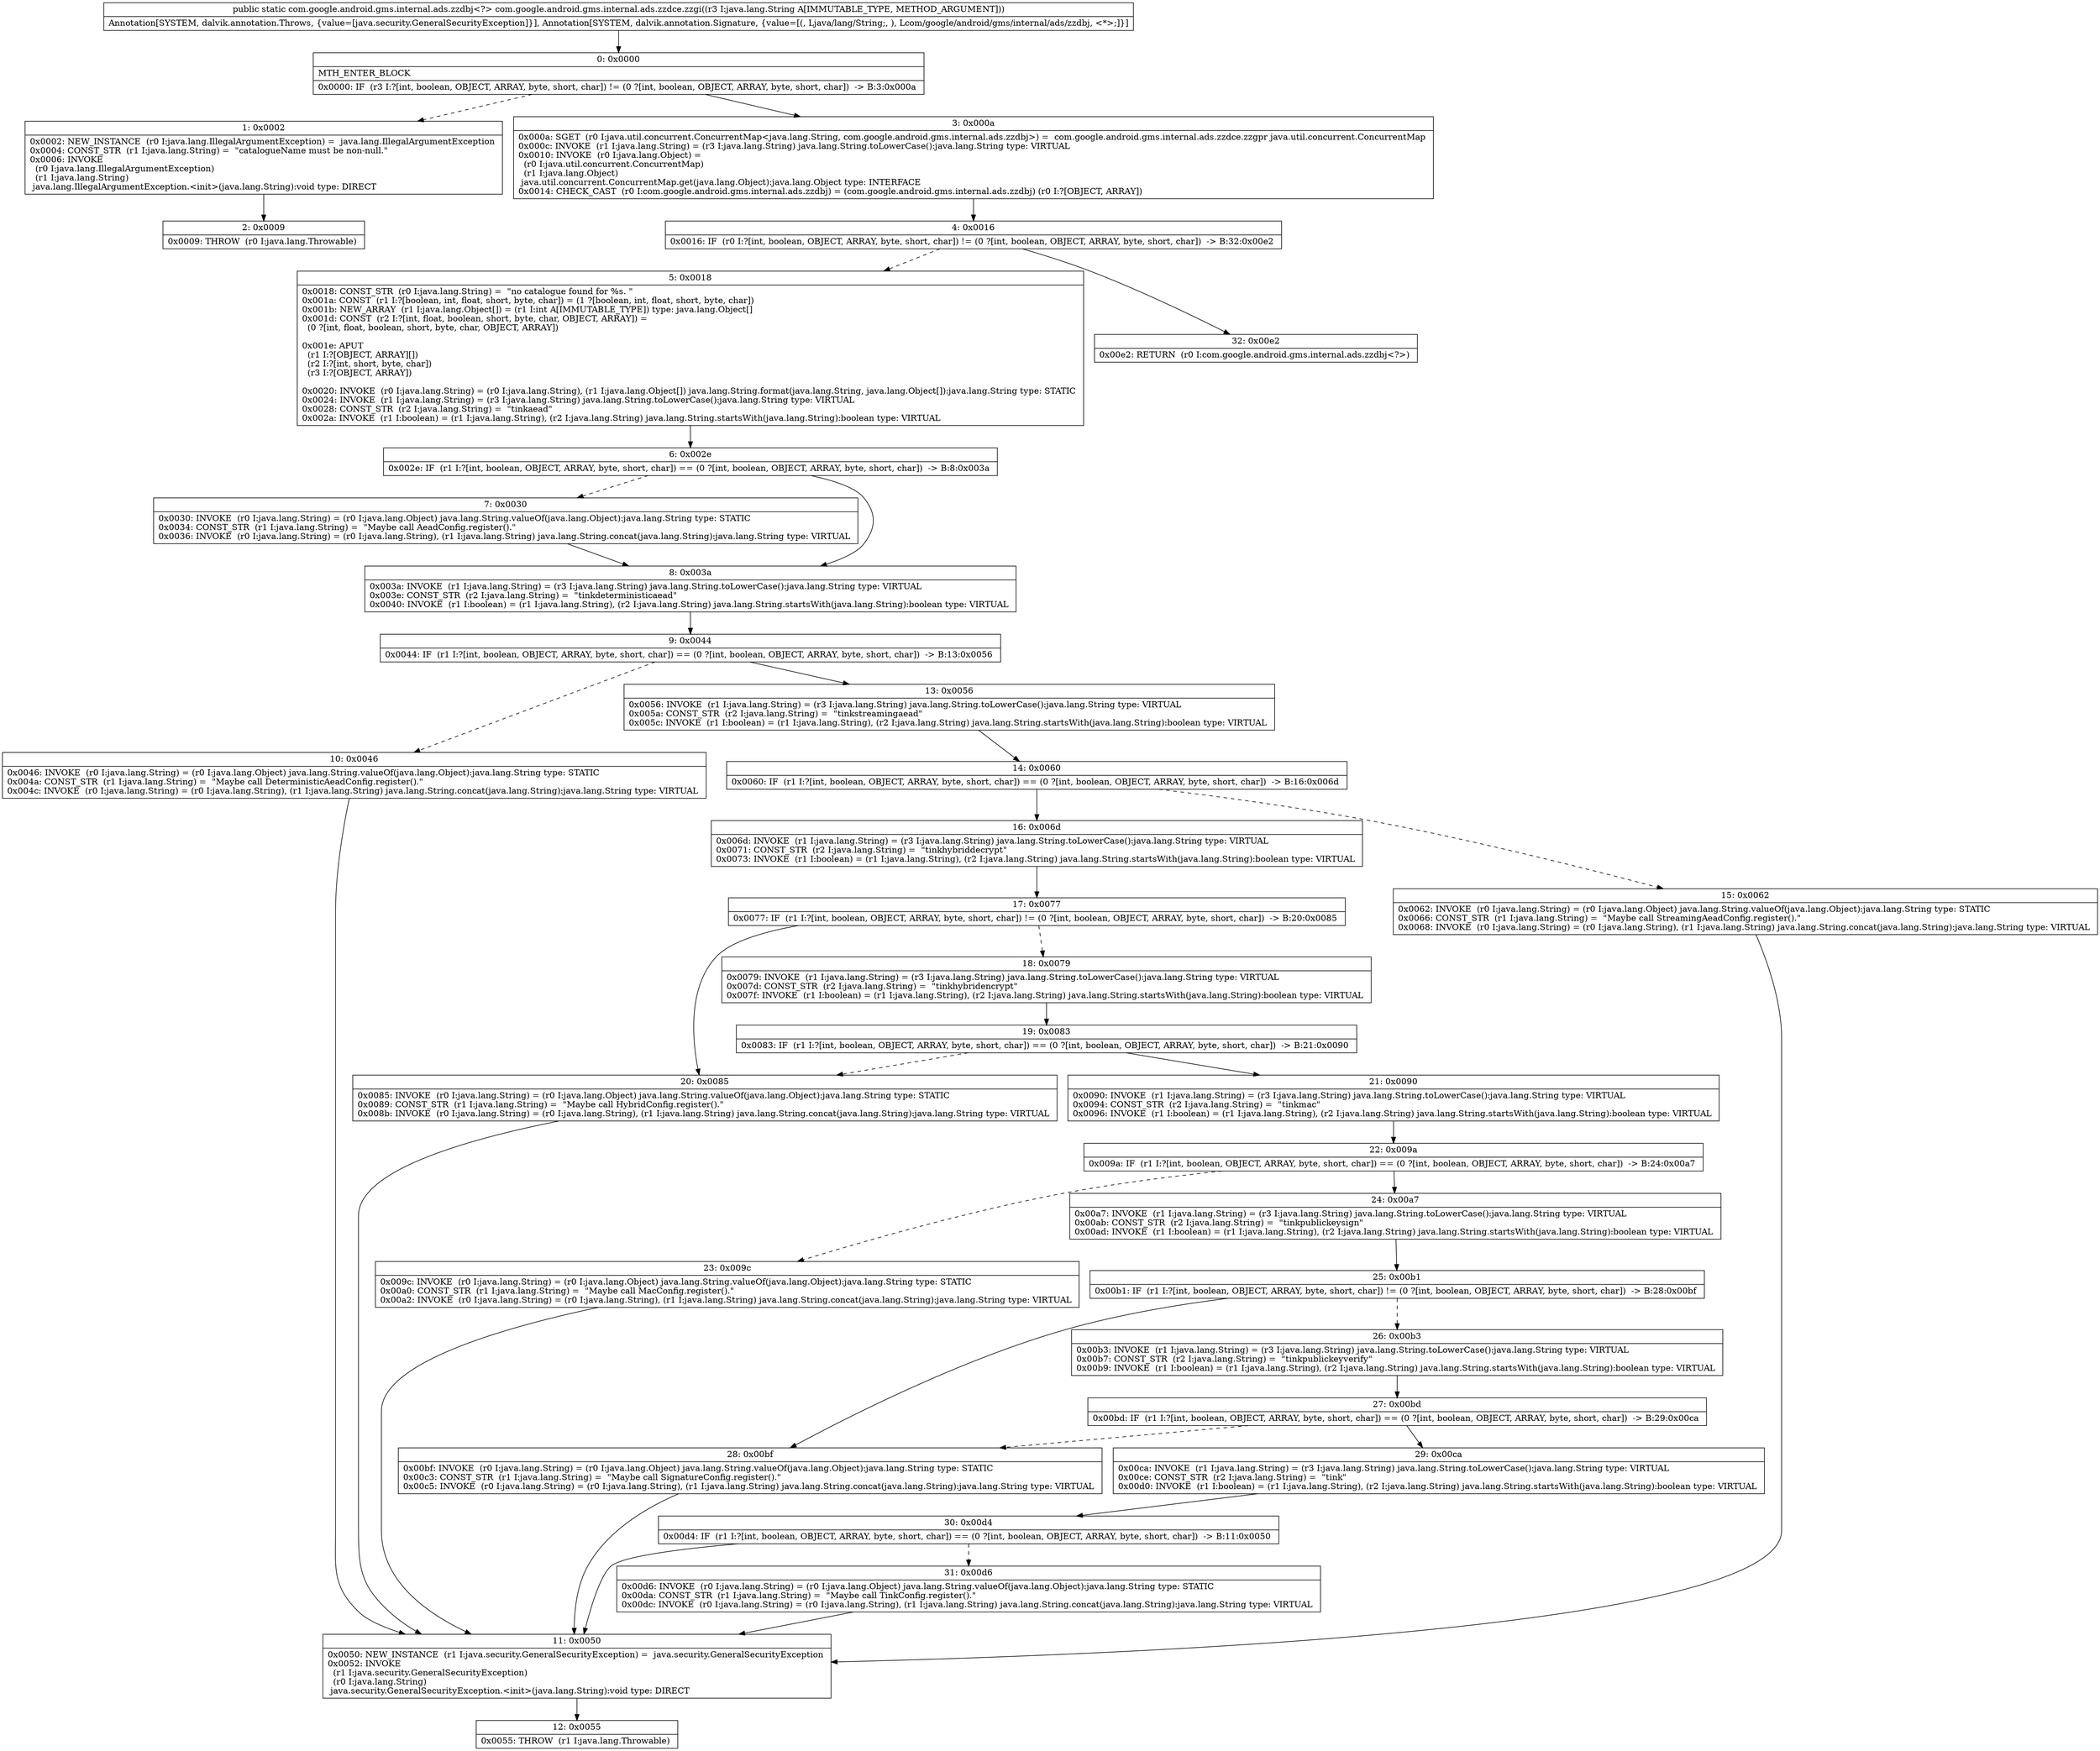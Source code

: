 digraph "CFG forcom.google.android.gms.internal.ads.zzdce.zzgi(Ljava\/lang\/String;)Lcom\/google\/android\/gms\/internal\/ads\/zzdbj;" {
Node_0 [shape=record,label="{0\:\ 0x0000|MTH_ENTER_BLOCK\l|0x0000: IF  (r3 I:?[int, boolean, OBJECT, ARRAY, byte, short, char]) != (0 ?[int, boolean, OBJECT, ARRAY, byte, short, char])  \-\> B:3:0x000a \l}"];
Node_1 [shape=record,label="{1\:\ 0x0002|0x0002: NEW_INSTANCE  (r0 I:java.lang.IllegalArgumentException) =  java.lang.IllegalArgumentException \l0x0004: CONST_STR  (r1 I:java.lang.String) =  \"catalogueName must be non\-null.\" \l0x0006: INVOKE  \l  (r0 I:java.lang.IllegalArgumentException)\l  (r1 I:java.lang.String)\l java.lang.IllegalArgumentException.\<init\>(java.lang.String):void type: DIRECT \l}"];
Node_2 [shape=record,label="{2\:\ 0x0009|0x0009: THROW  (r0 I:java.lang.Throwable) \l}"];
Node_3 [shape=record,label="{3\:\ 0x000a|0x000a: SGET  (r0 I:java.util.concurrent.ConcurrentMap\<java.lang.String, com.google.android.gms.internal.ads.zzdbj\>) =  com.google.android.gms.internal.ads.zzdce.zzgpr java.util.concurrent.ConcurrentMap \l0x000c: INVOKE  (r1 I:java.lang.String) = (r3 I:java.lang.String) java.lang.String.toLowerCase():java.lang.String type: VIRTUAL \l0x0010: INVOKE  (r0 I:java.lang.Object) = \l  (r0 I:java.util.concurrent.ConcurrentMap)\l  (r1 I:java.lang.Object)\l java.util.concurrent.ConcurrentMap.get(java.lang.Object):java.lang.Object type: INTERFACE \l0x0014: CHECK_CAST  (r0 I:com.google.android.gms.internal.ads.zzdbj) = (com.google.android.gms.internal.ads.zzdbj) (r0 I:?[OBJECT, ARRAY]) \l}"];
Node_4 [shape=record,label="{4\:\ 0x0016|0x0016: IF  (r0 I:?[int, boolean, OBJECT, ARRAY, byte, short, char]) != (0 ?[int, boolean, OBJECT, ARRAY, byte, short, char])  \-\> B:32:0x00e2 \l}"];
Node_5 [shape=record,label="{5\:\ 0x0018|0x0018: CONST_STR  (r0 I:java.lang.String) =  \"no catalogue found for %s. \" \l0x001a: CONST  (r1 I:?[boolean, int, float, short, byte, char]) = (1 ?[boolean, int, float, short, byte, char]) \l0x001b: NEW_ARRAY  (r1 I:java.lang.Object[]) = (r1 I:int A[IMMUTABLE_TYPE]) type: java.lang.Object[] \l0x001d: CONST  (r2 I:?[int, float, boolean, short, byte, char, OBJECT, ARRAY]) = \l  (0 ?[int, float, boolean, short, byte, char, OBJECT, ARRAY])\l \l0x001e: APUT  \l  (r1 I:?[OBJECT, ARRAY][])\l  (r2 I:?[int, short, byte, char])\l  (r3 I:?[OBJECT, ARRAY])\l \l0x0020: INVOKE  (r0 I:java.lang.String) = (r0 I:java.lang.String), (r1 I:java.lang.Object[]) java.lang.String.format(java.lang.String, java.lang.Object[]):java.lang.String type: STATIC \l0x0024: INVOKE  (r1 I:java.lang.String) = (r3 I:java.lang.String) java.lang.String.toLowerCase():java.lang.String type: VIRTUAL \l0x0028: CONST_STR  (r2 I:java.lang.String) =  \"tinkaead\" \l0x002a: INVOKE  (r1 I:boolean) = (r1 I:java.lang.String), (r2 I:java.lang.String) java.lang.String.startsWith(java.lang.String):boolean type: VIRTUAL \l}"];
Node_6 [shape=record,label="{6\:\ 0x002e|0x002e: IF  (r1 I:?[int, boolean, OBJECT, ARRAY, byte, short, char]) == (0 ?[int, boolean, OBJECT, ARRAY, byte, short, char])  \-\> B:8:0x003a \l}"];
Node_7 [shape=record,label="{7\:\ 0x0030|0x0030: INVOKE  (r0 I:java.lang.String) = (r0 I:java.lang.Object) java.lang.String.valueOf(java.lang.Object):java.lang.String type: STATIC \l0x0034: CONST_STR  (r1 I:java.lang.String) =  \"Maybe call AeadConfig.register().\" \l0x0036: INVOKE  (r0 I:java.lang.String) = (r0 I:java.lang.String), (r1 I:java.lang.String) java.lang.String.concat(java.lang.String):java.lang.String type: VIRTUAL \l}"];
Node_8 [shape=record,label="{8\:\ 0x003a|0x003a: INVOKE  (r1 I:java.lang.String) = (r3 I:java.lang.String) java.lang.String.toLowerCase():java.lang.String type: VIRTUAL \l0x003e: CONST_STR  (r2 I:java.lang.String) =  \"tinkdeterministicaead\" \l0x0040: INVOKE  (r1 I:boolean) = (r1 I:java.lang.String), (r2 I:java.lang.String) java.lang.String.startsWith(java.lang.String):boolean type: VIRTUAL \l}"];
Node_9 [shape=record,label="{9\:\ 0x0044|0x0044: IF  (r1 I:?[int, boolean, OBJECT, ARRAY, byte, short, char]) == (0 ?[int, boolean, OBJECT, ARRAY, byte, short, char])  \-\> B:13:0x0056 \l}"];
Node_10 [shape=record,label="{10\:\ 0x0046|0x0046: INVOKE  (r0 I:java.lang.String) = (r0 I:java.lang.Object) java.lang.String.valueOf(java.lang.Object):java.lang.String type: STATIC \l0x004a: CONST_STR  (r1 I:java.lang.String) =  \"Maybe call DeterministicAeadConfig.register().\" \l0x004c: INVOKE  (r0 I:java.lang.String) = (r0 I:java.lang.String), (r1 I:java.lang.String) java.lang.String.concat(java.lang.String):java.lang.String type: VIRTUAL \l}"];
Node_11 [shape=record,label="{11\:\ 0x0050|0x0050: NEW_INSTANCE  (r1 I:java.security.GeneralSecurityException) =  java.security.GeneralSecurityException \l0x0052: INVOKE  \l  (r1 I:java.security.GeneralSecurityException)\l  (r0 I:java.lang.String)\l java.security.GeneralSecurityException.\<init\>(java.lang.String):void type: DIRECT \l}"];
Node_12 [shape=record,label="{12\:\ 0x0055|0x0055: THROW  (r1 I:java.lang.Throwable) \l}"];
Node_13 [shape=record,label="{13\:\ 0x0056|0x0056: INVOKE  (r1 I:java.lang.String) = (r3 I:java.lang.String) java.lang.String.toLowerCase():java.lang.String type: VIRTUAL \l0x005a: CONST_STR  (r2 I:java.lang.String) =  \"tinkstreamingaead\" \l0x005c: INVOKE  (r1 I:boolean) = (r1 I:java.lang.String), (r2 I:java.lang.String) java.lang.String.startsWith(java.lang.String):boolean type: VIRTUAL \l}"];
Node_14 [shape=record,label="{14\:\ 0x0060|0x0060: IF  (r1 I:?[int, boolean, OBJECT, ARRAY, byte, short, char]) == (0 ?[int, boolean, OBJECT, ARRAY, byte, short, char])  \-\> B:16:0x006d \l}"];
Node_15 [shape=record,label="{15\:\ 0x0062|0x0062: INVOKE  (r0 I:java.lang.String) = (r0 I:java.lang.Object) java.lang.String.valueOf(java.lang.Object):java.lang.String type: STATIC \l0x0066: CONST_STR  (r1 I:java.lang.String) =  \"Maybe call StreamingAeadConfig.register().\" \l0x0068: INVOKE  (r0 I:java.lang.String) = (r0 I:java.lang.String), (r1 I:java.lang.String) java.lang.String.concat(java.lang.String):java.lang.String type: VIRTUAL \l}"];
Node_16 [shape=record,label="{16\:\ 0x006d|0x006d: INVOKE  (r1 I:java.lang.String) = (r3 I:java.lang.String) java.lang.String.toLowerCase():java.lang.String type: VIRTUAL \l0x0071: CONST_STR  (r2 I:java.lang.String) =  \"tinkhybriddecrypt\" \l0x0073: INVOKE  (r1 I:boolean) = (r1 I:java.lang.String), (r2 I:java.lang.String) java.lang.String.startsWith(java.lang.String):boolean type: VIRTUAL \l}"];
Node_17 [shape=record,label="{17\:\ 0x0077|0x0077: IF  (r1 I:?[int, boolean, OBJECT, ARRAY, byte, short, char]) != (0 ?[int, boolean, OBJECT, ARRAY, byte, short, char])  \-\> B:20:0x0085 \l}"];
Node_18 [shape=record,label="{18\:\ 0x0079|0x0079: INVOKE  (r1 I:java.lang.String) = (r3 I:java.lang.String) java.lang.String.toLowerCase():java.lang.String type: VIRTUAL \l0x007d: CONST_STR  (r2 I:java.lang.String) =  \"tinkhybridencrypt\" \l0x007f: INVOKE  (r1 I:boolean) = (r1 I:java.lang.String), (r2 I:java.lang.String) java.lang.String.startsWith(java.lang.String):boolean type: VIRTUAL \l}"];
Node_19 [shape=record,label="{19\:\ 0x0083|0x0083: IF  (r1 I:?[int, boolean, OBJECT, ARRAY, byte, short, char]) == (0 ?[int, boolean, OBJECT, ARRAY, byte, short, char])  \-\> B:21:0x0090 \l}"];
Node_20 [shape=record,label="{20\:\ 0x0085|0x0085: INVOKE  (r0 I:java.lang.String) = (r0 I:java.lang.Object) java.lang.String.valueOf(java.lang.Object):java.lang.String type: STATIC \l0x0089: CONST_STR  (r1 I:java.lang.String) =  \"Maybe call HybridConfig.register().\" \l0x008b: INVOKE  (r0 I:java.lang.String) = (r0 I:java.lang.String), (r1 I:java.lang.String) java.lang.String.concat(java.lang.String):java.lang.String type: VIRTUAL \l}"];
Node_21 [shape=record,label="{21\:\ 0x0090|0x0090: INVOKE  (r1 I:java.lang.String) = (r3 I:java.lang.String) java.lang.String.toLowerCase():java.lang.String type: VIRTUAL \l0x0094: CONST_STR  (r2 I:java.lang.String) =  \"tinkmac\" \l0x0096: INVOKE  (r1 I:boolean) = (r1 I:java.lang.String), (r2 I:java.lang.String) java.lang.String.startsWith(java.lang.String):boolean type: VIRTUAL \l}"];
Node_22 [shape=record,label="{22\:\ 0x009a|0x009a: IF  (r1 I:?[int, boolean, OBJECT, ARRAY, byte, short, char]) == (0 ?[int, boolean, OBJECT, ARRAY, byte, short, char])  \-\> B:24:0x00a7 \l}"];
Node_23 [shape=record,label="{23\:\ 0x009c|0x009c: INVOKE  (r0 I:java.lang.String) = (r0 I:java.lang.Object) java.lang.String.valueOf(java.lang.Object):java.lang.String type: STATIC \l0x00a0: CONST_STR  (r1 I:java.lang.String) =  \"Maybe call MacConfig.register().\" \l0x00a2: INVOKE  (r0 I:java.lang.String) = (r0 I:java.lang.String), (r1 I:java.lang.String) java.lang.String.concat(java.lang.String):java.lang.String type: VIRTUAL \l}"];
Node_24 [shape=record,label="{24\:\ 0x00a7|0x00a7: INVOKE  (r1 I:java.lang.String) = (r3 I:java.lang.String) java.lang.String.toLowerCase():java.lang.String type: VIRTUAL \l0x00ab: CONST_STR  (r2 I:java.lang.String) =  \"tinkpublickeysign\" \l0x00ad: INVOKE  (r1 I:boolean) = (r1 I:java.lang.String), (r2 I:java.lang.String) java.lang.String.startsWith(java.lang.String):boolean type: VIRTUAL \l}"];
Node_25 [shape=record,label="{25\:\ 0x00b1|0x00b1: IF  (r1 I:?[int, boolean, OBJECT, ARRAY, byte, short, char]) != (0 ?[int, boolean, OBJECT, ARRAY, byte, short, char])  \-\> B:28:0x00bf \l}"];
Node_26 [shape=record,label="{26\:\ 0x00b3|0x00b3: INVOKE  (r1 I:java.lang.String) = (r3 I:java.lang.String) java.lang.String.toLowerCase():java.lang.String type: VIRTUAL \l0x00b7: CONST_STR  (r2 I:java.lang.String) =  \"tinkpublickeyverify\" \l0x00b9: INVOKE  (r1 I:boolean) = (r1 I:java.lang.String), (r2 I:java.lang.String) java.lang.String.startsWith(java.lang.String):boolean type: VIRTUAL \l}"];
Node_27 [shape=record,label="{27\:\ 0x00bd|0x00bd: IF  (r1 I:?[int, boolean, OBJECT, ARRAY, byte, short, char]) == (0 ?[int, boolean, OBJECT, ARRAY, byte, short, char])  \-\> B:29:0x00ca \l}"];
Node_28 [shape=record,label="{28\:\ 0x00bf|0x00bf: INVOKE  (r0 I:java.lang.String) = (r0 I:java.lang.Object) java.lang.String.valueOf(java.lang.Object):java.lang.String type: STATIC \l0x00c3: CONST_STR  (r1 I:java.lang.String) =  \"Maybe call SignatureConfig.register().\" \l0x00c5: INVOKE  (r0 I:java.lang.String) = (r0 I:java.lang.String), (r1 I:java.lang.String) java.lang.String.concat(java.lang.String):java.lang.String type: VIRTUAL \l}"];
Node_29 [shape=record,label="{29\:\ 0x00ca|0x00ca: INVOKE  (r1 I:java.lang.String) = (r3 I:java.lang.String) java.lang.String.toLowerCase():java.lang.String type: VIRTUAL \l0x00ce: CONST_STR  (r2 I:java.lang.String) =  \"tink\" \l0x00d0: INVOKE  (r1 I:boolean) = (r1 I:java.lang.String), (r2 I:java.lang.String) java.lang.String.startsWith(java.lang.String):boolean type: VIRTUAL \l}"];
Node_30 [shape=record,label="{30\:\ 0x00d4|0x00d4: IF  (r1 I:?[int, boolean, OBJECT, ARRAY, byte, short, char]) == (0 ?[int, boolean, OBJECT, ARRAY, byte, short, char])  \-\> B:11:0x0050 \l}"];
Node_31 [shape=record,label="{31\:\ 0x00d6|0x00d6: INVOKE  (r0 I:java.lang.String) = (r0 I:java.lang.Object) java.lang.String.valueOf(java.lang.Object):java.lang.String type: STATIC \l0x00da: CONST_STR  (r1 I:java.lang.String) =  \"Maybe call TinkConfig.register().\" \l0x00dc: INVOKE  (r0 I:java.lang.String) = (r0 I:java.lang.String), (r1 I:java.lang.String) java.lang.String.concat(java.lang.String):java.lang.String type: VIRTUAL \l}"];
Node_32 [shape=record,label="{32\:\ 0x00e2|0x00e2: RETURN  (r0 I:com.google.android.gms.internal.ads.zzdbj\<?\>) \l}"];
MethodNode[shape=record,label="{public static com.google.android.gms.internal.ads.zzdbj\<?\> com.google.android.gms.internal.ads.zzdce.zzgi((r3 I:java.lang.String A[IMMUTABLE_TYPE, METHOD_ARGUMENT]))  | Annotation[SYSTEM, dalvik.annotation.Throws, \{value=[java.security.GeneralSecurityException]\}], Annotation[SYSTEM, dalvik.annotation.Signature, \{value=[(, Ljava\/lang\/String;, ), Lcom\/google\/android\/gms\/internal\/ads\/zzdbj, \<*\>;]\}]\l}"];
MethodNode -> Node_0;
Node_0 -> Node_1[style=dashed];
Node_0 -> Node_3;
Node_1 -> Node_2;
Node_3 -> Node_4;
Node_4 -> Node_5[style=dashed];
Node_4 -> Node_32;
Node_5 -> Node_6;
Node_6 -> Node_7[style=dashed];
Node_6 -> Node_8;
Node_7 -> Node_8;
Node_8 -> Node_9;
Node_9 -> Node_10[style=dashed];
Node_9 -> Node_13;
Node_10 -> Node_11;
Node_11 -> Node_12;
Node_13 -> Node_14;
Node_14 -> Node_15[style=dashed];
Node_14 -> Node_16;
Node_15 -> Node_11;
Node_16 -> Node_17;
Node_17 -> Node_18[style=dashed];
Node_17 -> Node_20;
Node_18 -> Node_19;
Node_19 -> Node_20[style=dashed];
Node_19 -> Node_21;
Node_20 -> Node_11;
Node_21 -> Node_22;
Node_22 -> Node_23[style=dashed];
Node_22 -> Node_24;
Node_23 -> Node_11;
Node_24 -> Node_25;
Node_25 -> Node_26[style=dashed];
Node_25 -> Node_28;
Node_26 -> Node_27;
Node_27 -> Node_28[style=dashed];
Node_27 -> Node_29;
Node_28 -> Node_11;
Node_29 -> Node_30;
Node_30 -> Node_11;
Node_30 -> Node_31[style=dashed];
Node_31 -> Node_11;
}

